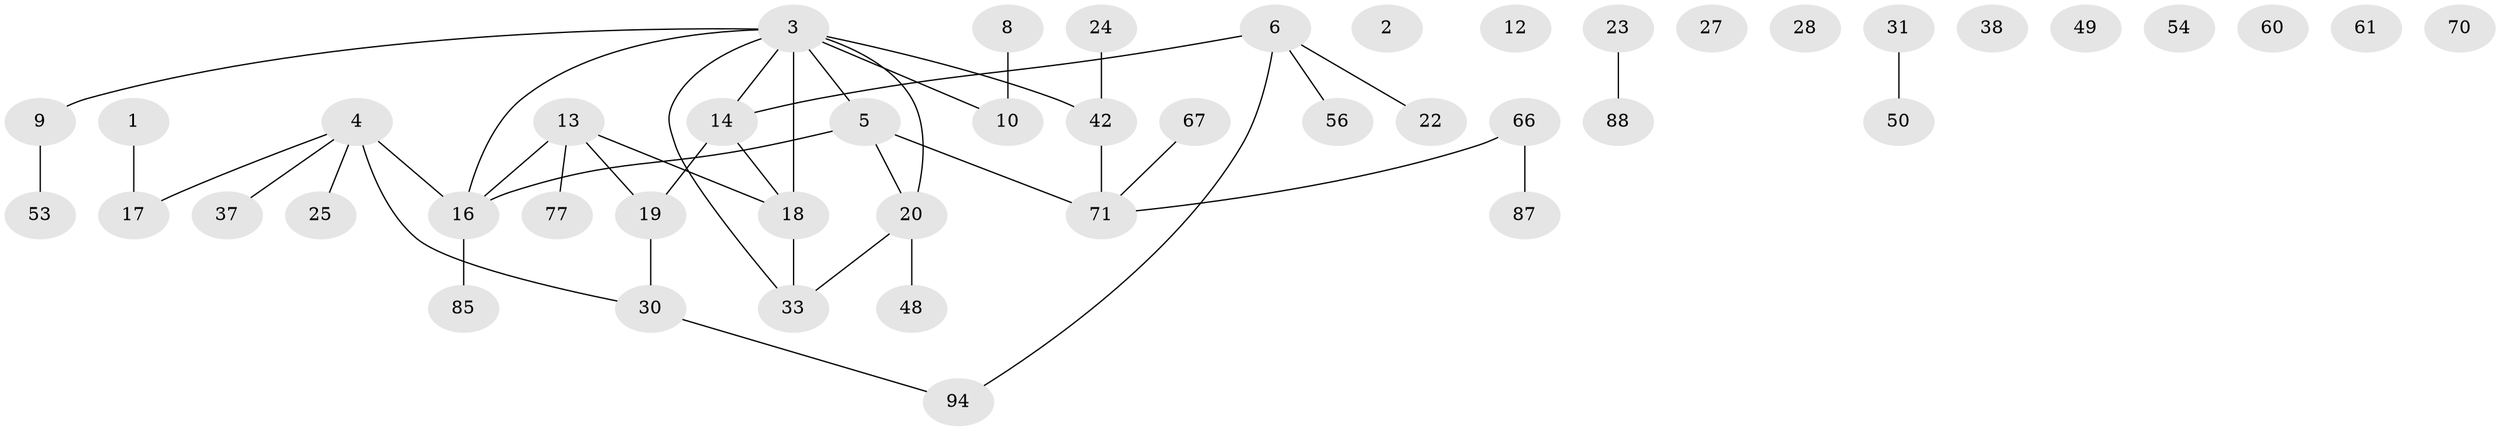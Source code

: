// original degree distribution, {1: 0.33663366336633666, 0: 0.06930693069306931, 3: 0.1782178217821782, 4: 0.0891089108910891, 5: 0.039603960396039604, 2: 0.27722772277227725, 6: 0.009900990099009901}
// Generated by graph-tools (version 1.1) at 2025/16/03/04/25 18:16:42]
// undirected, 46 vertices, 43 edges
graph export_dot {
graph [start="1"]
  node [color=gray90,style=filled];
  1;
  2;
  3 [super="+36+69+7"];
  4 [super="+89"];
  5 [super="+11+100+65+26"];
  6 [super="+47"];
  8 [super="+92"];
  9 [super="+51"];
  10;
  12 [super="+57"];
  13 [super="+40"];
  14 [super="+98+21"];
  16 [super="+62+39"];
  17 [super="+59"];
  18 [super="+43+29"];
  19 [super="+44"];
  20 [super="+35"];
  22;
  23 [super="+78"];
  24 [super="+79"];
  25;
  27 [super="+32+41"];
  28;
  30 [super="+46+34"];
  31 [super="+83"];
  33 [super="+101"];
  37 [super="+52"];
  38;
  42 [super="+72"];
  48 [super="+58"];
  49;
  50 [super="+68"];
  53 [super="+64"];
  54;
  56 [super="+91"];
  60;
  61;
  66 [super="+73"];
  67;
  70 [super="+99"];
  71 [super="+81"];
  77;
  85;
  87;
  88;
  94;
  1 -- 17;
  3 -- 42;
  3 -- 33;
  3 -- 9;
  3 -- 10;
  3 -- 14;
  3 -- 16;
  3 -- 18 [weight=2];
  3 -- 20 [weight=2];
  3 -- 5;
  4 -- 17;
  4 -- 30;
  4 -- 16 [weight=2];
  4 -- 25;
  4 -- 37;
  5 -- 71 [weight=2];
  5 -- 16;
  5 -- 20;
  6 -- 14;
  6 -- 56;
  6 -- 94;
  6 -- 22;
  8 -- 10;
  9 -- 53;
  13 -- 18;
  13 -- 77;
  13 -- 16;
  13 -- 19;
  14 -- 19;
  14 -- 18;
  16 -- 85;
  18 -- 33;
  19 -- 30;
  20 -- 48;
  20 -- 33;
  23 -- 88;
  24 -- 42;
  30 -- 94;
  31 -- 50;
  42 -- 71;
  66 -- 71;
  66 -- 87;
  67 -- 71;
}
